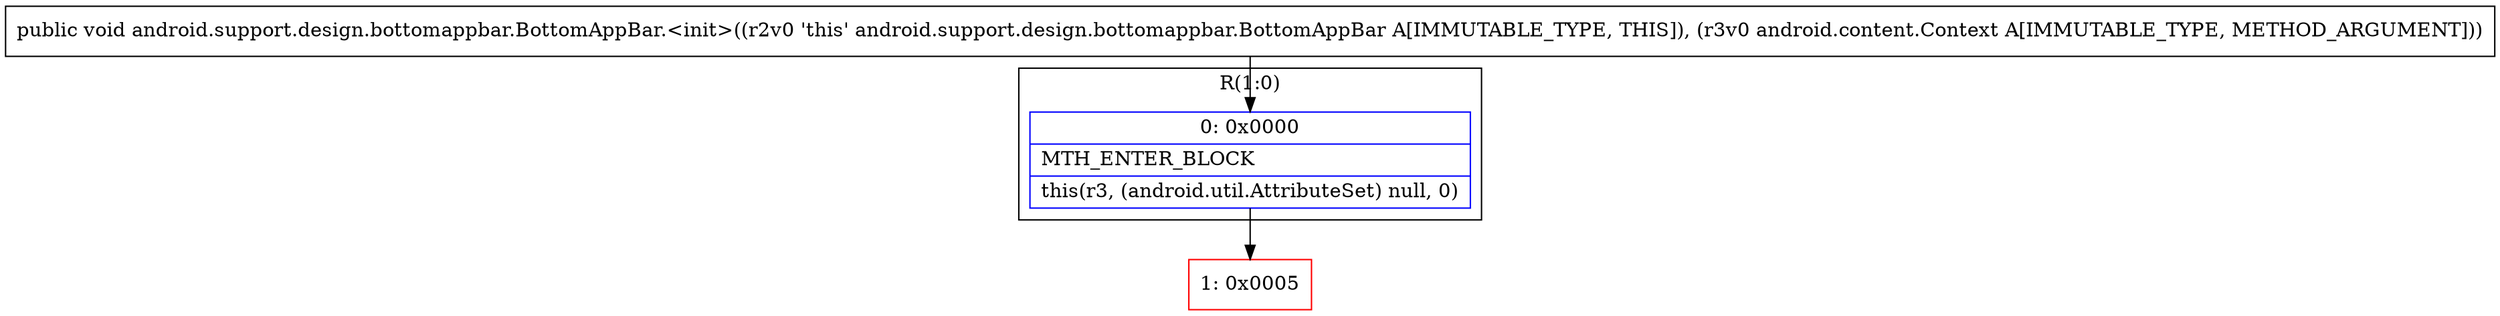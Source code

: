digraph "CFG forandroid.support.design.bottomappbar.BottomAppBar.\<init\>(Landroid\/content\/Context;)V" {
subgraph cluster_Region_2145951178 {
label = "R(1:0)";
node [shape=record,color=blue];
Node_0 [shape=record,label="{0\:\ 0x0000|MTH_ENTER_BLOCK\l|this(r3, (android.util.AttributeSet) null, 0)\l}"];
}
Node_1 [shape=record,color=red,label="{1\:\ 0x0005}"];
MethodNode[shape=record,label="{public void android.support.design.bottomappbar.BottomAppBar.\<init\>((r2v0 'this' android.support.design.bottomappbar.BottomAppBar A[IMMUTABLE_TYPE, THIS]), (r3v0 android.content.Context A[IMMUTABLE_TYPE, METHOD_ARGUMENT])) }"];
MethodNode -> Node_0;
Node_0 -> Node_1;
}

